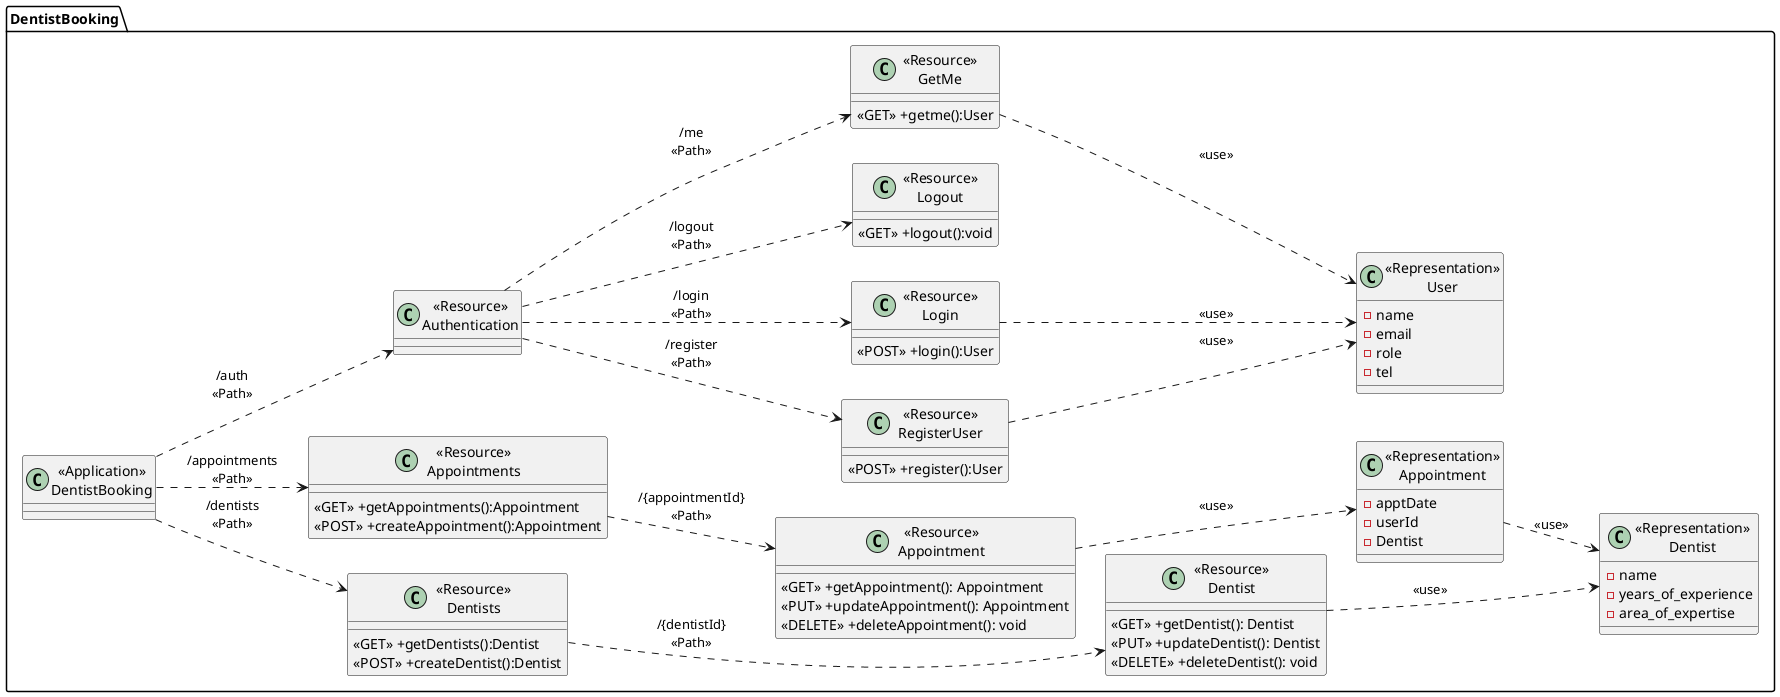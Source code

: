@startuml DentistBooking Class UML
left to right direction
package "DentistBooking"{
    class "<<Application>>\nDentistBooking" as DentistBookingService{}

    ' Dentis class
    class "<<Resource>>\nDentists" as ResourceDentists{
        <<GET>> +getDentists():Dentist
        <<POST>> +createDentist():Dentist
    }

    class "<<Resource>>\nDentist" as ResourceDentist {
        <<GET>> +getDentist(): Dentist
        <<PUT>> +updateDentist(): Dentist
        <<DELETE>> +deleteDentist(): void
    }

    class "<<Representation>>\nDentist" as RepresentationDentist {
        -name
        -years_of_experience
        -area_of_expertise
    }

    ' Appointment class
    class "<<Resource>>\nAppointments" as ResourceAppointments{
        <<GET>> +getAppointments():Appointment
        <<POST>> +createAppointment():Appointment
    }

    class "<<Resource>>\nAppointment" as ResourceAppointment {
        <<GET>> +getAppointment(): Appointment
        <<PUT>> +updateAppointment(): Appointment
        <<DELETE>> +deleteAppointment(): void
    }

    class "<<Representation>>\nAppointment" as RepresentationAppointment {
        -apptDate
        -userId
        -Dentist
    }

    ' Authentication class
    class "<<Resource>>\nAuthentication" as ResourceAuthentication{
    }
    class "<<Resource>>\nRegisterUser" as ResourceRegister{
        <<POST>> +register():User
    }

    class "<<Resource>>\nLogin" as ResourceLogin{
        <<POST>> +login():User
    }

    class "<<Resource>>\nLogout" as ResourceLogout{
        <<GET>> +logout():void
    }

    class "<<Resource>>\nGetMe" as ResourceMe{
        <<GET>> +getme():User
    }

    class "<<Representation>>\nUser" as RepresentationUser {
        -name
        -email
        -role
        -tel
    }
}

' Dentist path
DentistBookingService ..> ResourceDentists:"/dentists\n<<Path>>"
ResourceDentists ..> ResourceDentist: "/{dentistId}\n<<Path>>"
ResourceDentist ..> RepresentationDentist: "<<use>>"

' Appointment path
DentistBookingService ..> ResourceAppointments:"/appointments\n<<Path>>"
ResourceAppointments ..> ResourceAppointment: "/{appointmentId}\n<<Path>>"
ResourceAppointment ..> RepresentationAppointment: "<<use>>"
RepresentationAppointment ..> RepresentationDentist: "<<use>>"

' Authentication path
DentistBookingService ..> ResourceAuthentication:"/auth\n<<Path>>"
ResourceAuthentication ..> ResourceRegister:"/register\n<<Path>>"
ResourceAuthentication ..> ResourceLogin:"/login\n<<Path>>"
ResourceAuthentication ..> ResourceMe:"/me\n<<Path>>"
ResourceAuthentication ..> ResourceLogout:"/logout\n<<Path>>"
ResourceLogin ..> RepresentationUser: "<<use>>"
ResourceRegister ..> RepresentationUser: "<<use>>"
ResourceMe ..> RepresentationUser: "<<use>>"

@enduml